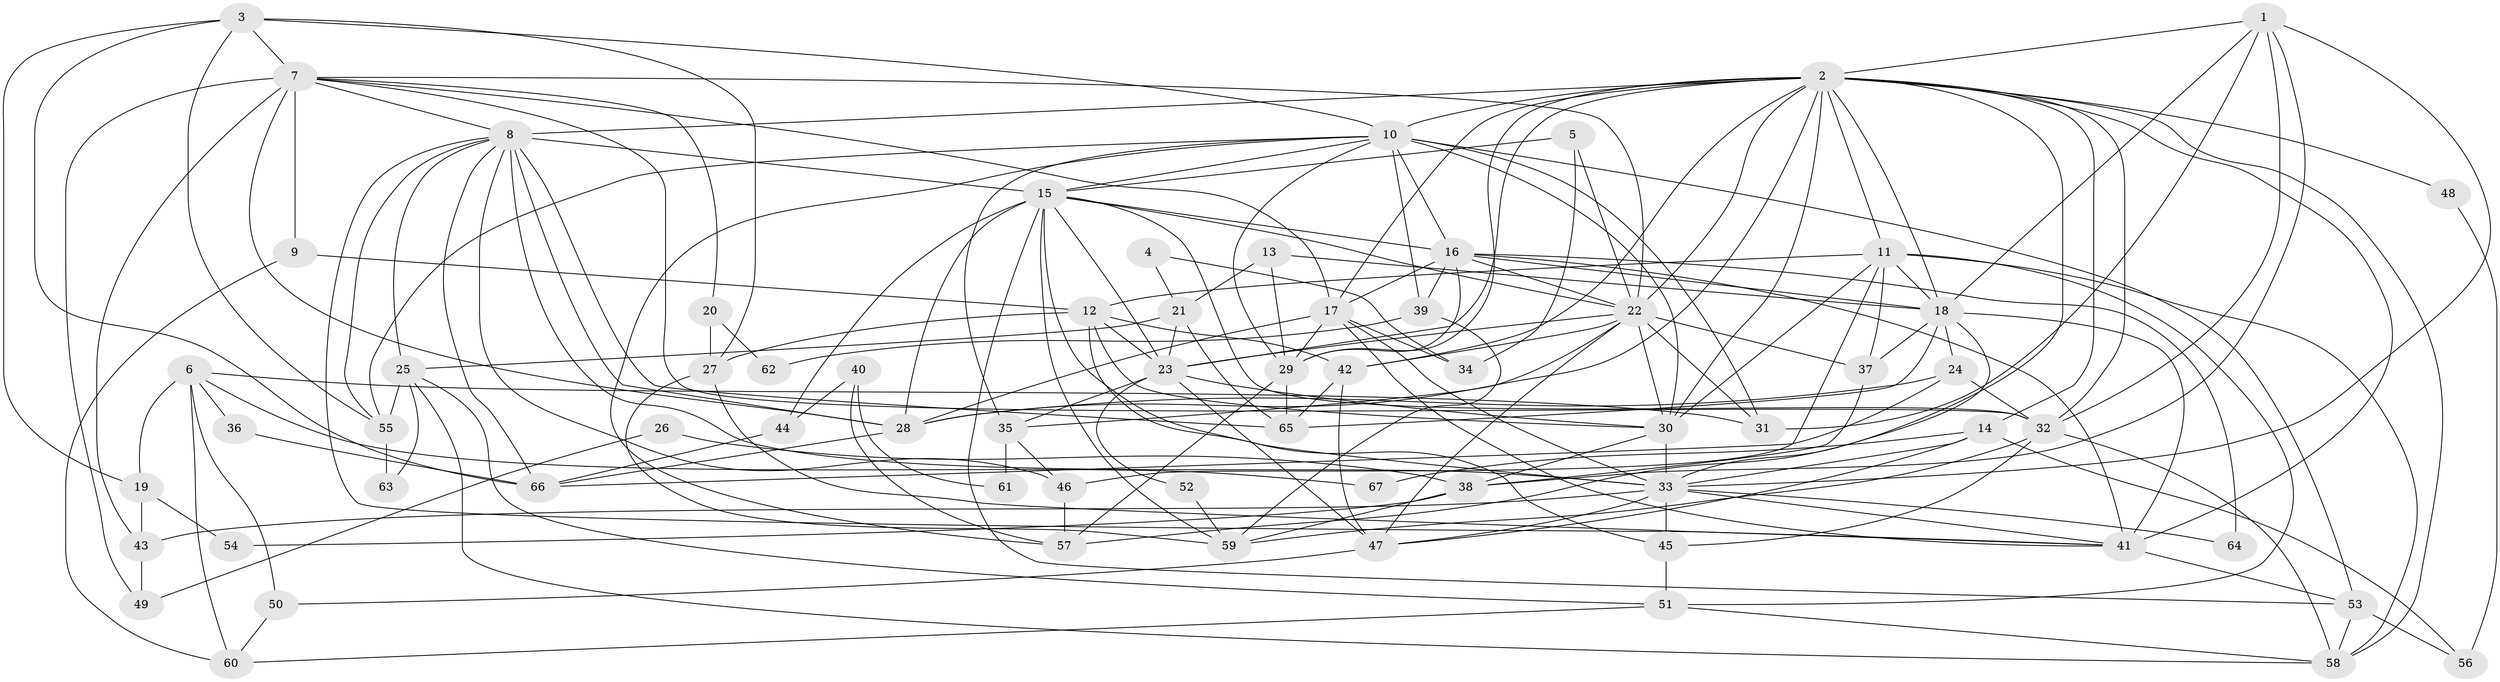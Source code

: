 // original degree distribution, {3: 0.291044776119403, 8: 0.007462686567164179, 6: 0.1044776119402985, 2: 0.14925373134328357, 5: 0.19402985074626866, 7: 0.05223880597014925, 4: 0.20149253731343283}
// Generated by graph-tools (version 1.1) at 2025/35/03/09/25 02:35:54]
// undirected, 67 vertices, 184 edges
graph export_dot {
graph [start="1"]
  node [color=gray90,style=filled];
  1;
  2;
  3;
  4;
  5;
  6;
  7;
  8;
  9;
  10;
  11;
  12;
  13;
  14;
  15;
  16;
  17;
  18;
  19;
  20;
  21;
  22;
  23;
  24;
  25;
  26;
  27;
  28;
  29;
  30;
  31;
  32;
  33;
  34;
  35;
  36;
  37;
  38;
  39;
  40;
  41;
  42;
  43;
  44;
  45;
  46;
  47;
  48;
  49;
  50;
  51;
  52;
  53;
  54;
  55;
  56;
  57;
  58;
  59;
  60;
  61;
  62;
  63;
  64;
  65;
  66;
  67;
  1 -- 2 [weight=1.0];
  1 -- 18 [weight=1.0];
  1 -- 31 [weight=1.0];
  1 -- 32 [weight=1.0];
  1 -- 33 [weight=1.0];
  1 -- 38 [weight=1.0];
  2 -- 8 [weight=1.0];
  2 -- 10 [weight=1.0];
  2 -- 11 [weight=1.0];
  2 -- 14 [weight=1.0];
  2 -- 17 [weight=1.0];
  2 -- 18 [weight=1.0];
  2 -- 22 [weight=2.0];
  2 -- 23 [weight=1.0];
  2 -- 28 [weight=1.0];
  2 -- 29 [weight=1.0];
  2 -- 30 [weight=1.0];
  2 -- 32 [weight=1.0];
  2 -- 41 [weight=2.0];
  2 -- 42 [weight=1.0];
  2 -- 48 [weight=1.0];
  2 -- 57 [weight=1.0];
  2 -- 58 [weight=1.0];
  3 -- 7 [weight=1.0];
  3 -- 10 [weight=1.0];
  3 -- 19 [weight=1.0];
  3 -- 27 [weight=1.0];
  3 -- 55 [weight=1.0];
  3 -- 66 [weight=1.0];
  4 -- 21 [weight=1.0];
  4 -- 34 [weight=1.0];
  5 -- 15 [weight=1.0];
  5 -- 22 [weight=1.0];
  5 -- 34 [weight=1.0];
  6 -- 19 [weight=1.0];
  6 -- 31 [weight=1.0];
  6 -- 36 [weight=1.0];
  6 -- 50 [weight=1.0];
  6 -- 60 [weight=1.0];
  6 -- 67 [weight=1.0];
  7 -- 8 [weight=1.0];
  7 -- 9 [weight=1.0];
  7 -- 17 [weight=1.0];
  7 -- 20 [weight=1.0];
  7 -- 22 [weight=1.0];
  7 -- 28 [weight=2.0];
  7 -- 32 [weight=1.0];
  7 -- 43 [weight=1.0];
  7 -- 49 [weight=1.0];
  8 -- 15 [weight=2.0];
  8 -- 25 [weight=1.0];
  8 -- 28 [weight=1.0];
  8 -- 33 [weight=2.0];
  8 -- 41 [weight=1.0];
  8 -- 46 [weight=1.0];
  8 -- 55 [weight=1.0];
  8 -- 65 [weight=1.0];
  8 -- 66 [weight=1.0];
  9 -- 12 [weight=1.0];
  9 -- 60 [weight=1.0];
  10 -- 15 [weight=1.0];
  10 -- 16 [weight=3.0];
  10 -- 29 [weight=1.0];
  10 -- 30 [weight=1.0];
  10 -- 31 [weight=1.0];
  10 -- 35 [weight=1.0];
  10 -- 39 [weight=1.0];
  10 -- 53 [weight=1.0];
  10 -- 55 [weight=1.0];
  10 -- 57 [weight=1.0];
  11 -- 12 [weight=1.0];
  11 -- 18 [weight=2.0];
  11 -- 30 [weight=2.0];
  11 -- 37 [weight=1.0];
  11 -- 46 [weight=1.0];
  11 -- 51 [weight=1.0];
  11 -- 58 [weight=1.0];
  12 -- 23 [weight=1.0];
  12 -- 27 [weight=1.0];
  12 -- 30 [weight=1.0];
  12 -- 42 [weight=1.0];
  12 -- 45 [weight=1.0];
  13 -- 18 [weight=1.0];
  13 -- 21 [weight=1.0];
  13 -- 29 [weight=1.0];
  14 -- 33 [weight=1.0];
  14 -- 47 [weight=1.0];
  14 -- 56 [weight=1.0];
  14 -- 67 [weight=1.0];
  15 -- 16 [weight=1.0];
  15 -- 22 [weight=1.0];
  15 -- 23 [weight=1.0];
  15 -- 28 [weight=1.0];
  15 -- 32 [weight=2.0];
  15 -- 33 [weight=2.0];
  15 -- 44 [weight=1.0];
  15 -- 53 [weight=1.0];
  15 -- 59 [weight=1.0];
  16 -- 17 [weight=1.0];
  16 -- 18 [weight=1.0];
  16 -- 22 [weight=1.0];
  16 -- 29 [weight=2.0];
  16 -- 39 [weight=1.0];
  16 -- 41 [weight=1.0];
  16 -- 64 [weight=2.0];
  17 -- 28 [weight=1.0];
  17 -- 29 [weight=1.0];
  17 -- 33 [weight=1.0];
  17 -- 34 [weight=1.0];
  17 -- 41 [weight=1.0];
  18 -- 24 [weight=1.0];
  18 -- 33 [weight=1.0];
  18 -- 37 [weight=1.0];
  18 -- 41 [weight=1.0];
  18 -- 65 [weight=2.0];
  19 -- 43 [weight=1.0];
  19 -- 54 [weight=1.0];
  20 -- 27 [weight=1.0];
  20 -- 62 [weight=1.0];
  21 -- 23 [weight=1.0];
  21 -- 25 [weight=1.0];
  21 -- 65 [weight=1.0];
  22 -- 23 [weight=1.0];
  22 -- 30 [weight=1.0];
  22 -- 31 [weight=1.0];
  22 -- 35 [weight=1.0];
  22 -- 37 [weight=1.0];
  22 -- 42 [weight=1.0];
  22 -- 47 [weight=1.0];
  23 -- 30 [weight=1.0];
  23 -- 35 [weight=1.0];
  23 -- 47 [weight=1.0];
  23 -- 52 [weight=1.0];
  24 -- 28 [weight=1.0];
  24 -- 32 [weight=1.0];
  24 -- 66 [weight=1.0];
  25 -- 51 [weight=1.0];
  25 -- 55 [weight=1.0];
  25 -- 58 [weight=1.0];
  25 -- 63 [weight=1.0];
  26 -- 38 [weight=1.0];
  26 -- 49 [weight=1.0];
  27 -- 41 [weight=1.0];
  27 -- 59 [weight=1.0];
  28 -- 66 [weight=1.0];
  29 -- 57 [weight=1.0];
  29 -- 65 [weight=1.0];
  30 -- 33 [weight=2.0];
  30 -- 38 [weight=1.0];
  32 -- 45 [weight=1.0];
  32 -- 58 [weight=1.0];
  32 -- 59 [weight=1.0];
  33 -- 41 [weight=1.0];
  33 -- 43 [weight=1.0];
  33 -- 45 [weight=1.0];
  33 -- 47 [weight=1.0];
  33 -- 64 [weight=1.0];
  35 -- 46 [weight=1.0];
  35 -- 61 [weight=1.0];
  36 -- 66 [weight=1.0];
  37 -- 38 [weight=1.0];
  38 -- 54 [weight=1.0];
  38 -- 59 [weight=1.0];
  39 -- 59 [weight=1.0];
  39 -- 62 [weight=1.0];
  40 -- 44 [weight=1.0];
  40 -- 57 [weight=1.0];
  40 -- 61 [weight=1.0];
  41 -- 53 [weight=1.0];
  42 -- 47 [weight=1.0];
  42 -- 65 [weight=1.0];
  43 -- 49 [weight=1.0];
  44 -- 66 [weight=1.0];
  45 -- 51 [weight=1.0];
  46 -- 57 [weight=1.0];
  47 -- 50 [weight=1.0];
  48 -- 56 [weight=1.0];
  50 -- 60 [weight=1.0];
  51 -- 58 [weight=1.0];
  51 -- 60 [weight=1.0];
  52 -- 59 [weight=1.0];
  53 -- 56 [weight=1.0];
  53 -- 58 [weight=1.0];
  55 -- 63 [weight=1.0];
}
